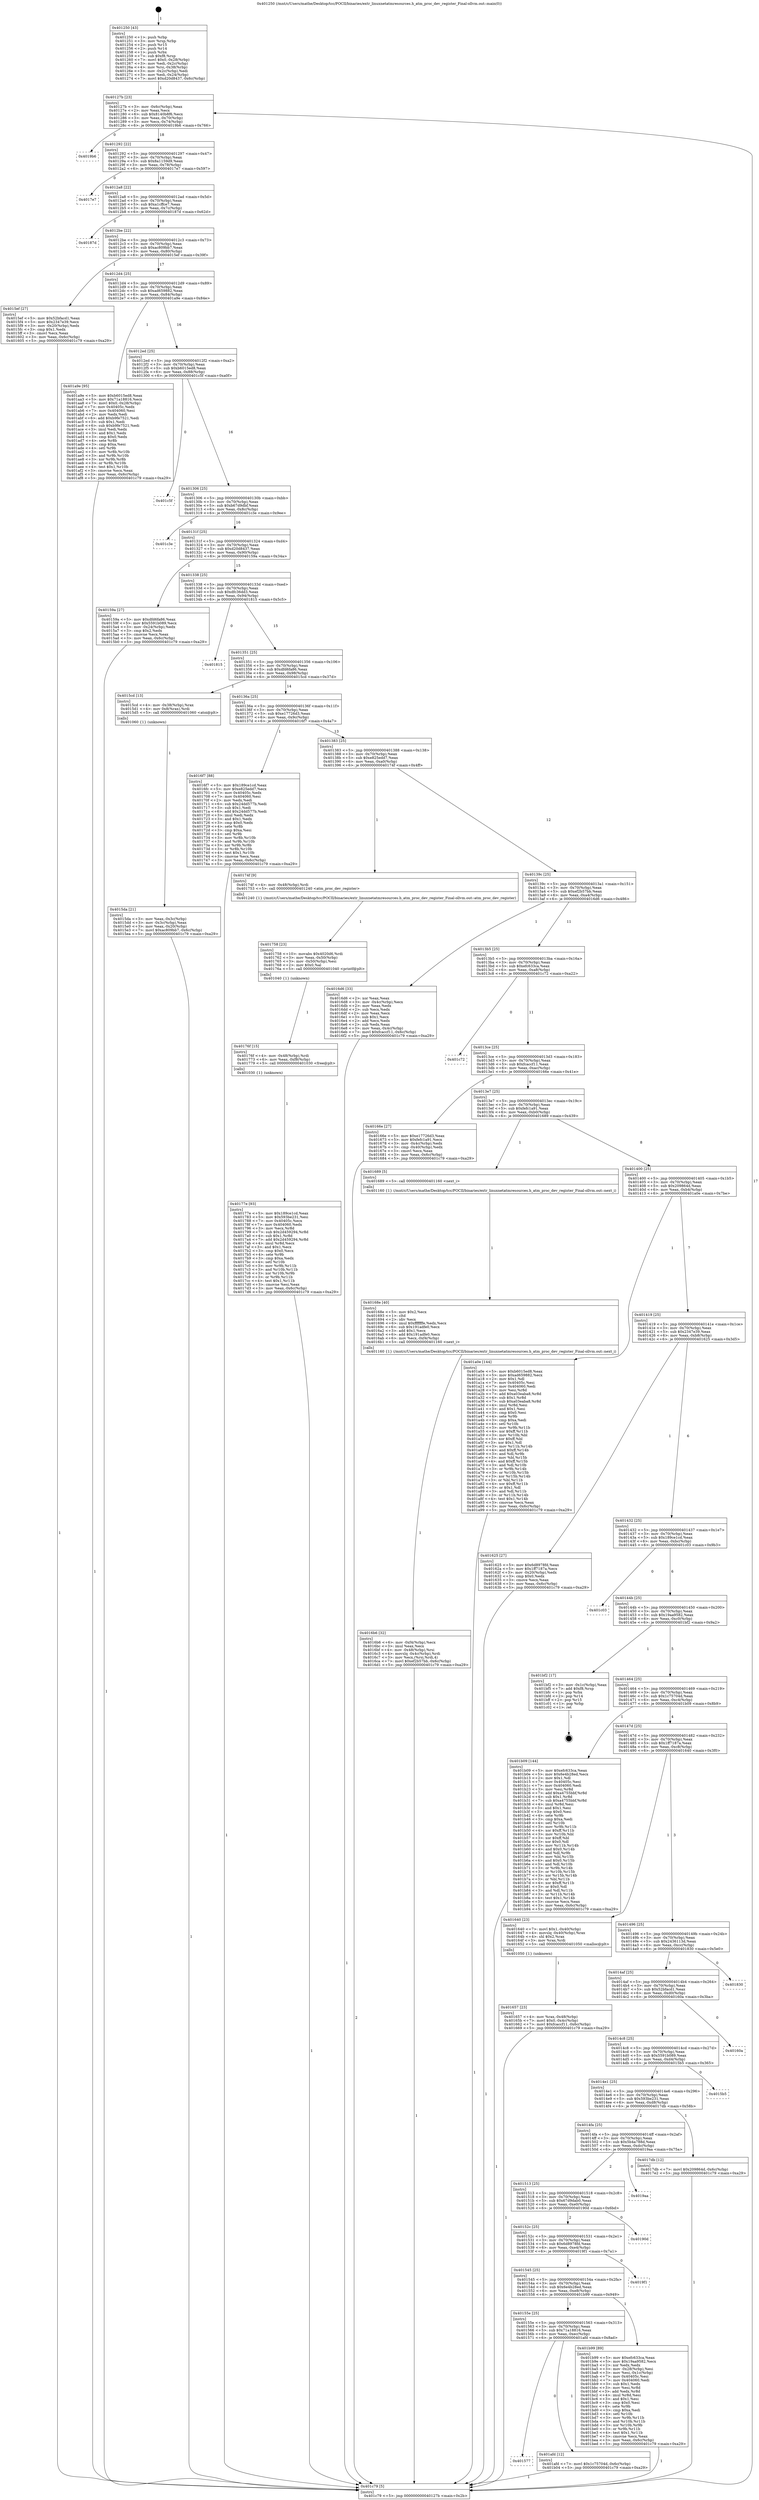 digraph "0x401250" {
  label = "0x401250 (/mnt/c/Users/mathe/Desktop/tcc/POCII/binaries/extr_linuxnetatmresources.h_atm_proc_dev_register_Final-ollvm.out::main(0))"
  labelloc = "t"
  node[shape=record]

  Entry [label="",width=0.3,height=0.3,shape=circle,fillcolor=black,style=filled]
  "0x40127b" [label="{
     0x40127b [23]\l
     | [instrs]\l
     &nbsp;&nbsp;0x40127b \<+3\>: mov -0x6c(%rbp),%eax\l
     &nbsp;&nbsp;0x40127e \<+2\>: mov %eax,%ecx\l
     &nbsp;&nbsp;0x401280 \<+6\>: sub $0x8140b8f6,%ecx\l
     &nbsp;&nbsp;0x401286 \<+3\>: mov %eax,-0x70(%rbp)\l
     &nbsp;&nbsp;0x401289 \<+3\>: mov %ecx,-0x74(%rbp)\l
     &nbsp;&nbsp;0x40128c \<+6\>: je 00000000004019b6 \<main+0x766\>\l
  }"]
  "0x4019b6" [label="{
     0x4019b6\l
  }", style=dashed]
  "0x401292" [label="{
     0x401292 [22]\l
     | [instrs]\l
     &nbsp;&nbsp;0x401292 \<+5\>: jmp 0000000000401297 \<main+0x47\>\l
     &nbsp;&nbsp;0x401297 \<+3\>: mov -0x70(%rbp),%eax\l
     &nbsp;&nbsp;0x40129a \<+5\>: sub $0x8a1159d9,%eax\l
     &nbsp;&nbsp;0x40129f \<+3\>: mov %eax,-0x78(%rbp)\l
     &nbsp;&nbsp;0x4012a2 \<+6\>: je 00000000004017e7 \<main+0x597\>\l
  }"]
  Exit [label="",width=0.3,height=0.3,shape=circle,fillcolor=black,style=filled,peripheries=2]
  "0x4017e7" [label="{
     0x4017e7\l
  }", style=dashed]
  "0x4012a8" [label="{
     0x4012a8 [22]\l
     | [instrs]\l
     &nbsp;&nbsp;0x4012a8 \<+5\>: jmp 00000000004012ad \<main+0x5d\>\l
     &nbsp;&nbsp;0x4012ad \<+3\>: mov -0x70(%rbp),%eax\l
     &nbsp;&nbsp;0x4012b0 \<+5\>: sub $0xa1cffce7,%eax\l
     &nbsp;&nbsp;0x4012b5 \<+3\>: mov %eax,-0x7c(%rbp)\l
     &nbsp;&nbsp;0x4012b8 \<+6\>: je 000000000040187d \<main+0x62d\>\l
  }"]
  "0x401577" [label="{
     0x401577\l
  }", style=dashed]
  "0x40187d" [label="{
     0x40187d\l
  }", style=dashed]
  "0x4012be" [label="{
     0x4012be [22]\l
     | [instrs]\l
     &nbsp;&nbsp;0x4012be \<+5\>: jmp 00000000004012c3 \<main+0x73\>\l
     &nbsp;&nbsp;0x4012c3 \<+3\>: mov -0x70(%rbp),%eax\l
     &nbsp;&nbsp;0x4012c6 \<+5\>: sub $0xac809bb7,%eax\l
     &nbsp;&nbsp;0x4012cb \<+3\>: mov %eax,-0x80(%rbp)\l
     &nbsp;&nbsp;0x4012ce \<+6\>: je 00000000004015ef \<main+0x39f\>\l
  }"]
  "0x401afd" [label="{
     0x401afd [12]\l
     | [instrs]\l
     &nbsp;&nbsp;0x401afd \<+7\>: movl $0x1c75704d,-0x6c(%rbp)\l
     &nbsp;&nbsp;0x401b04 \<+5\>: jmp 0000000000401c79 \<main+0xa29\>\l
  }"]
  "0x4015ef" [label="{
     0x4015ef [27]\l
     | [instrs]\l
     &nbsp;&nbsp;0x4015ef \<+5\>: mov $0x52bfacd1,%eax\l
     &nbsp;&nbsp;0x4015f4 \<+5\>: mov $0x2347e39,%ecx\l
     &nbsp;&nbsp;0x4015f9 \<+3\>: mov -0x20(%rbp),%edx\l
     &nbsp;&nbsp;0x4015fc \<+3\>: cmp $0x1,%edx\l
     &nbsp;&nbsp;0x4015ff \<+3\>: cmovl %ecx,%eax\l
     &nbsp;&nbsp;0x401602 \<+3\>: mov %eax,-0x6c(%rbp)\l
     &nbsp;&nbsp;0x401605 \<+5\>: jmp 0000000000401c79 \<main+0xa29\>\l
  }"]
  "0x4012d4" [label="{
     0x4012d4 [25]\l
     | [instrs]\l
     &nbsp;&nbsp;0x4012d4 \<+5\>: jmp 00000000004012d9 \<main+0x89\>\l
     &nbsp;&nbsp;0x4012d9 \<+3\>: mov -0x70(%rbp),%eax\l
     &nbsp;&nbsp;0x4012dc \<+5\>: sub $0xad659882,%eax\l
     &nbsp;&nbsp;0x4012e1 \<+6\>: mov %eax,-0x84(%rbp)\l
     &nbsp;&nbsp;0x4012e7 \<+6\>: je 0000000000401a9e \<main+0x84e\>\l
  }"]
  "0x40155e" [label="{
     0x40155e [25]\l
     | [instrs]\l
     &nbsp;&nbsp;0x40155e \<+5\>: jmp 0000000000401563 \<main+0x313\>\l
     &nbsp;&nbsp;0x401563 \<+3\>: mov -0x70(%rbp),%eax\l
     &nbsp;&nbsp;0x401566 \<+5\>: sub $0x71a18816,%eax\l
     &nbsp;&nbsp;0x40156b \<+6\>: mov %eax,-0xec(%rbp)\l
     &nbsp;&nbsp;0x401571 \<+6\>: je 0000000000401afd \<main+0x8ad\>\l
  }"]
  "0x401a9e" [label="{
     0x401a9e [95]\l
     | [instrs]\l
     &nbsp;&nbsp;0x401a9e \<+5\>: mov $0xb6015ed8,%eax\l
     &nbsp;&nbsp;0x401aa3 \<+5\>: mov $0x71a18816,%ecx\l
     &nbsp;&nbsp;0x401aa8 \<+7\>: movl $0x0,-0x28(%rbp)\l
     &nbsp;&nbsp;0x401aaf \<+7\>: mov 0x40405c,%edx\l
     &nbsp;&nbsp;0x401ab6 \<+7\>: mov 0x404060,%esi\l
     &nbsp;&nbsp;0x401abd \<+2\>: mov %edx,%edi\l
     &nbsp;&nbsp;0x401abf \<+6\>: add $0xb9fe7521,%edi\l
     &nbsp;&nbsp;0x401ac5 \<+3\>: sub $0x1,%edi\l
     &nbsp;&nbsp;0x401ac8 \<+6\>: sub $0xb9fe7521,%edi\l
     &nbsp;&nbsp;0x401ace \<+3\>: imul %edi,%edx\l
     &nbsp;&nbsp;0x401ad1 \<+3\>: and $0x1,%edx\l
     &nbsp;&nbsp;0x401ad4 \<+3\>: cmp $0x0,%edx\l
     &nbsp;&nbsp;0x401ad7 \<+4\>: sete %r8b\l
     &nbsp;&nbsp;0x401adb \<+3\>: cmp $0xa,%esi\l
     &nbsp;&nbsp;0x401ade \<+4\>: setl %r9b\l
     &nbsp;&nbsp;0x401ae2 \<+3\>: mov %r8b,%r10b\l
     &nbsp;&nbsp;0x401ae5 \<+3\>: and %r9b,%r10b\l
     &nbsp;&nbsp;0x401ae8 \<+3\>: xor %r9b,%r8b\l
     &nbsp;&nbsp;0x401aeb \<+3\>: or %r8b,%r10b\l
     &nbsp;&nbsp;0x401aee \<+4\>: test $0x1,%r10b\l
     &nbsp;&nbsp;0x401af2 \<+3\>: cmovne %ecx,%eax\l
     &nbsp;&nbsp;0x401af5 \<+3\>: mov %eax,-0x6c(%rbp)\l
     &nbsp;&nbsp;0x401af8 \<+5\>: jmp 0000000000401c79 \<main+0xa29\>\l
  }"]
  "0x4012ed" [label="{
     0x4012ed [25]\l
     | [instrs]\l
     &nbsp;&nbsp;0x4012ed \<+5\>: jmp 00000000004012f2 \<main+0xa2\>\l
     &nbsp;&nbsp;0x4012f2 \<+3\>: mov -0x70(%rbp),%eax\l
     &nbsp;&nbsp;0x4012f5 \<+5\>: sub $0xb6015ed8,%eax\l
     &nbsp;&nbsp;0x4012fa \<+6\>: mov %eax,-0x88(%rbp)\l
     &nbsp;&nbsp;0x401300 \<+6\>: je 0000000000401c5f \<main+0xa0f\>\l
  }"]
  "0x401b99" [label="{
     0x401b99 [89]\l
     | [instrs]\l
     &nbsp;&nbsp;0x401b99 \<+5\>: mov $0xefc633ca,%eax\l
     &nbsp;&nbsp;0x401b9e \<+5\>: mov $0x19aa9582,%ecx\l
     &nbsp;&nbsp;0x401ba3 \<+2\>: xor %edx,%edx\l
     &nbsp;&nbsp;0x401ba5 \<+3\>: mov -0x28(%rbp),%esi\l
     &nbsp;&nbsp;0x401ba8 \<+3\>: mov %esi,-0x1c(%rbp)\l
     &nbsp;&nbsp;0x401bab \<+7\>: mov 0x40405c,%esi\l
     &nbsp;&nbsp;0x401bb2 \<+7\>: mov 0x404060,%edi\l
     &nbsp;&nbsp;0x401bb9 \<+3\>: sub $0x1,%edx\l
     &nbsp;&nbsp;0x401bbc \<+3\>: mov %esi,%r8d\l
     &nbsp;&nbsp;0x401bbf \<+3\>: add %edx,%r8d\l
     &nbsp;&nbsp;0x401bc2 \<+4\>: imul %r8d,%esi\l
     &nbsp;&nbsp;0x401bc6 \<+3\>: and $0x1,%esi\l
     &nbsp;&nbsp;0x401bc9 \<+3\>: cmp $0x0,%esi\l
     &nbsp;&nbsp;0x401bcc \<+4\>: sete %r9b\l
     &nbsp;&nbsp;0x401bd0 \<+3\>: cmp $0xa,%edi\l
     &nbsp;&nbsp;0x401bd3 \<+4\>: setl %r10b\l
     &nbsp;&nbsp;0x401bd7 \<+3\>: mov %r9b,%r11b\l
     &nbsp;&nbsp;0x401bda \<+3\>: and %r10b,%r11b\l
     &nbsp;&nbsp;0x401bdd \<+3\>: xor %r10b,%r9b\l
     &nbsp;&nbsp;0x401be0 \<+3\>: or %r9b,%r11b\l
     &nbsp;&nbsp;0x401be3 \<+4\>: test $0x1,%r11b\l
     &nbsp;&nbsp;0x401be7 \<+3\>: cmovne %ecx,%eax\l
     &nbsp;&nbsp;0x401bea \<+3\>: mov %eax,-0x6c(%rbp)\l
     &nbsp;&nbsp;0x401bed \<+5\>: jmp 0000000000401c79 \<main+0xa29\>\l
  }"]
  "0x401c5f" [label="{
     0x401c5f\l
  }", style=dashed]
  "0x401306" [label="{
     0x401306 [25]\l
     | [instrs]\l
     &nbsp;&nbsp;0x401306 \<+5\>: jmp 000000000040130b \<main+0xbb\>\l
     &nbsp;&nbsp;0x40130b \<+3\>: mov -0x70(%rbp),%eax\l
     &nbsp;&nbsp;0x40130e \<+5\>: sub $0xb67d9dbf,%eax\l
     &nbsp;&nbsp;0x401313 \<+6\>: mov %eax,-0x8c(%rbp)\l
     &nbsp;&nbsp;0x401319 \<+6\>: je 0000000000401c3e \<main+0x9ee\>\l
  }"]
  "0x401545" [label="{
     0x401545 [25]\l
     | [instrs]\l
     &nbsp;&nbsp;0x401545 \<+5\>: jmp 000000000040154a \<main+0x2fa\>\l
     &nbsp;&nbsp;0x40154a \<+3\>: mov -0x70(%rbp),%eax\l
     &nbsp;&nbsp;0x40154d \<+5\>: sub $0x6e4b28ed,%eax\l
     &nbsp;&nbsp;0x401552 \<+6\>: mov %eax,-0xe8(%rbp)\l
     &nbsp;&nbsp;0x401558 \<+6\>: je 0000000000401b99 \<main+0x949\>\l
  }"]
  "0x401c3e" [label="{
     0x401c3e\l
  }", style=dashed]
  "0x40131f" [label="{
     0x40131f [25]\l
     | [instrs]\l
     &nbsp;&nbsp;0x40131f \<+5\>: jmp 0000000000401324 \<main+0xd4\>\l
     &nbsp;&nbsp;0x401324 \<+3\>: mov -0x70(%rbp),%eax\l
     &nbsp;&nbsp;0x401327 \<+5\>: sub $0xd20d8437,%eax\l
     &nbsp;&nbsp;0x40132c \<+6\>: mov %eax,-0x90(%rbp)\l
     &nbsp;&nbsp;0x401332 \<+6\>: je 000000000040159a \<main+0x34a\>\l
  }"]
  "0x4019f1" [label="{
     0x4019f1\l
  }", style=dashed]
  "0x40159a" [label="{
     0x40159a [27]\l
     | [instrs]\l
     &nbsp;&nbsp;0x40159a \<+5\>: mov $0xdfd6fa86,%eax\l
     &nbsp;&nbsp;0x40159f \<+5\>: mov $0x5591b089,%ecx\l
     &nbsp;&nbsp;0x4015a4 \<+3\>: mov -0x24(%rbp),%edx\l
     &nbsp;&nbsp;0x4015a7 \<+3\>: cmp $0x2,%edx\l
     &nbsp;&nbsp;0x4015aa \<+3\>: cmovne %ecx,%eax\l
     &nbsp;&nbsp;0x4015ad \<+3\>: mov %eax,-0x6c(%rbp)\l
     &nbsp;&nbsp;0x4015b0 \<+5\>: jmp 0000000000401c79 \<main+0xa29\>\l
  }"]
  "0x401338" [label="{
     0x401338 [25]\l
     | [instrs]\l
     &nbsp;&nbsp;0x401338 \<+5\>: jmp 000000000040133d \<main+0xed\>\l
     &nbsp;&nbsp;0x40133d \<+3\>: mov -0x70(%rbp),%eax\l
     &nbsp;&nbsp;0x401340 \<+5\>: sub $0xdfc36dd3,%eax\l
     &nbsp;&nbsp;0x401345 \<+6\>: mov %eax,-0x94(%rbp)\l
     &nbsp;&nbsp;0x40134b \<+6\>: je 0000000000401815 \<main+0x5c5\>\l
  }"]
  "0x401c79" [label="{
     0x401c79 [5]\l
     | [instrs]\l
     &nbsp;&nbsp;0x401c79 \<+5\>: jmp 000000000040127b \<main+0x2b\>\l
  }"]
  "0x401250" [label="{
     0x401250 [43]\l
     | [instrs]\l
     &nbsp;&nbsp;0x401250 \<+1\>: push %rbp\l
     &nbsp;&nbsp;0x401251 \<+3\>: mov %rsp,%rbp\l
     &nbsp;&nbsp;0x401254 \<+2\>: push %r15\l
     &nbsp;&nbsp;0x401256 \<+2\>: push %r14\l
     &nbsp;&nbsp;0x401258 \<+1\>: push %rbx\l
     &nbsp;&nbsp;0x401259 \<+7\>: sub $0xf8,%rsp\l
     &nbsp;&nbsp;0x401260 \<+7\>: movl $0x0,-0x28(%rbp)\l
     &nbsp;&nbsp;0x401267 \<+3\>: mov %edi,-0x2c(%rbp)\l
     &nbsp;&nbsp;0x40126a \<+4\>: mov %rsi,-0x38(%rbp)\l
     &nbsp;&nbsp;0x40126e \<+3\>: mov -0x2c(%rbp),%edi\l
     &nbsp;&nbsp;0x401271 \<+3\>: mov %edi,-0x24(%rbp)\l
     &nbsp;&nbsp;0x401274 \<+7\>: movl $0xd20d8437,-0x6c(%rbp)\l
  }"]
  "0x40152c" [label="{
     0x40152c [25]\l
     | [instrs]\l
     &nbsp;&nbsp;0x40152c \<+5\>: jmp 0000000000401531 \<main+0x2e1\>\l
     &nbsp;&nbsp;0x401531 \<+3\>: mov -0x70(%rbp),%eax\l
     &nbsp;&nbsp;0x401534 \<+5\>: sub $0x6d8978fd,%eax\l
     &nbsp;&nbsp;0x401539 \<+6\>: mov %eax,-0xe4(%rbp)\l
     &nbsp;&nbsp;0x40153f \<+6\>: je 00000000004019f1 \<main+0x7a1\>\l
  }"]
  "0x401815" [label="{
     0x401815\l
  }", style=dashed]
  "0x401351" [label="{
     0x401351 [25]\l
     | [instrs]\l
     &nbsp;&nbsp;0x401351 \<+5\>: jmp 0000000000401356 \<main+0x106\>\l
     &nbsp;&nbsp;0x401356 \<+3\>: mov -0x70(%rbp),%eax\l
     &nbsp;&nbsp;0x401359 \<+5\>: sub $0xdfd6fa86,%eax\l
     &nbsp;&nbsp;0x40135e \<+6\>: mov %eax,-0x98(%rbp)\l
     &nbsp;&nbsp;0x401364 \<+6\>: je 00000000004015cd \<main+0x37d\>\l
  }"]
  "0x40190d" [label="{
     0x40190d\l
  }", style=dashed]
  "0x4015cd" [label="{
     0x4015cd [13]\l
     | [instrs]\l
     &nbsp;&nbsp;0x4015cd \<+4\>: mov -0x38(%rbp),%rax\l
     &nbsp;&nbsp;0x4015d1 \<+4\>: mov 0x8(%rax),%rdi\l
     &nbsp;&nbsp;0x4015d5 \<+5\>: call 0000000000401060 \<atoi@plt\>\l
     | [calls]\l
     &nbsp;&nbsp;0x401060 \{1\} (unknown)\l
  }"]
  "0x40136a" [label="{
     0x40136a [25]\l
     | [instrs]\l
     &nbsp;&nbsp;0x40136a \<+5\>: jmp 000000000040136f \<main+0x11f\>\l
     &nbsp;&nbsp;0x40136f \<+3\>: mov -0x70(%rbp),%eax\l
     &nbsp;&nbsp;0x401372 \<+5\>: sub $0xe17726d3,%eax\l
     &nbsp;&nbsp;0x401377 \<+6\>: mov %eax,-0x9c(%rbp)\l
     &nbsp;&nbsp;0x40137d \<+6\>: je 00000000004016f7 \<main+0x4a7\>\l
  }"]
  "0x4015da" [label="{
     0x4015da [21]\l
     | [instrs]\l
     &nbsp;&nbsp;0x4015da \<+3\>: mov %eax,-0x3c(%rbp)\l
     &nbsp;&nbsp;0x4015dd \<+3\>: mov -0x3c(%rbp),%eax\l
     &nbsp;&nbsp;0x4015e0 \<+3\>: mov %eax,-0x20(%rbp)\l
     &nbsp;&nbsp;0x4015e3 \<+7\>: movl $0xac809bb7,-0x6c(%rbp)\l
     &nbsp;&nbsp;0x4015ea \<+5\>: jmp 0000000000401c79 \<main+0xa29\>\l
  }"]
  "0x401513" [label="{
     0x401513 [25]\l
     | [instrs]\l
     &nbsp;&nbsp;0x401513 \<+5\>: jmp 0000000000401518 \<main+0x2c8\>\l
     &nbsp;&nbsp;0x401518 \<+3\>: mov -0x70(%rbp),%eax\l
     &nbsp;&nbsp;0x40151b \<+5\>: sub $0x67d9dab0,%eax\l
     &nbsp;&nbsp;0x401520 \<+6\>: mov %eax,-0xe0(%rbp)\l
     &nbsp;&nbsp;0x401526 \<+6\>: je 000000000040190d \<main+0x6bd\>\l
  }"]
  "0x4016f7" [label="{
     0x4016f7 [88]\l
     | [instrs]\l
     &nbsp;&nbsp;0x4016f7 \<+5\>: mov $0x189ce1cd,%eax\l
     &nbsp;&nbsp;0x4016fc \<+5\>: mov $0xe825edd7,%ecx\l
     &nbsp;&nbsp;0x401701 \<+7\>: mov 0x40405c,%edx\l
     &nbsp;&nbsp;0x401708 \<+7\>: mov 0x404060,%esi\l
     &nbsp;&nbsp;0x40170f \<+2\>: mov %edx,%edi\l
     &nbsp;&nbsp;0x401711 \<+6\>: sub $0x24dd577b,%edi\l
     &nbsp;&nbsp;0x401717 \<+3\>: sub $0x1,%edi\l
     &nbsp;&nbsp;0x40171a \<+6\>: add $0x24dd577b,%edi\l
     &nbsp;&nbsp;0x401720 \<+3\>: imul %edi,%edx\l
     &nbsp;&nbsp;0x401723 \<+3\>: and $0x1,%edx\l
     &nbsp;&nbsp;0x401726 \<+3\>: cmp $0x0,%edx\l
     &nbsp;&nbsp;0x401729 \<+4\>: sete %r8b\l
     &nbsp;&nbsp;0x40172d \<+3\>: cmp $0xa,%esi\l
     &nbsp;&nbsp;0x401730 \<+4\>: setl %r9b\l
     &nbsp;&nbsp;0x401734 \<+3\>: mov %r8b,%r10b\l
     &nbsp;&nbsp;0x401737 \<+3\>: and %r9b,%r10b\l
     &nbsp;&nbsp;0x40173a \<+3\>: xor %r9b,%r8b\l
     &nbsp;&nbsp;0x40173d \<+3\>: or %r8b,%r10b\l
     &nbsp;&nbsp;0x401740 \<+4\>: test $0x1,%r10b\l
     &nbsp;&nbsp;0x401744 \<+3\>: cmovne %ecx,%eax\l
     &nbsp;&nbsp;0x401747 \<+3\>: mov %eax,-0x6c(%rbp)\l
     &nbsp;&nbsp;0x40174a \<+5\>: jmp 0000000000401c79 \<main+0xa29\>\l
  }"]
  "0x401383" [label="{
     0x401383 [25]\l
     | [instrs]\l
     &nbsp;&nbsp;0x401383 \<+5\>: jmp 0000000000401388 \<main+0x138\>\l
     &nbsp;&nbsp;0x401388 \<+3\>: mov -0x70(%rbp),%eax\l
     &nbsp;&nbsp;0x40138b \<+5\>: sub $0xe825edd7,%eax\l
     &nbsp;&nbsp;0x401390 \<+6\>: mov %eax,-0xa0(%rbp)\l
     &nbsp;&nbsp;0x401396 \<+6\>: je 000000000040174f \<main+0x4ff\>\l
  }"]
  "0x4019aa" [label="{
     0x4019aa\l
  }", style=dashed]
  "0x40174f" [label="{
     0x40174f [9]\l
     | [instrs]\l
     &nbsp;&nbsp;0x40174f \<+4\>: mov -0x48(%rbp),%rdi\l
     &nbsp;&nbsp;0x401753 \<+5\>: call 0000000000401240 \<atm_proc_dev_register\>\l
     | [calls]\l
     &nbsp;&nbsp;0x401240 \{1\} (/mnt/c/Users/mathe/Desktop/tcc/POCII/binaries/extr_linuxnetatmresources.h_atm_proc_dev_register_Final-ollvm.out::atm_proc_dev_register)\l
  }"]
  "0x40139c" [label="{
     0x40139c [25]\l
     | [instrs]\l
     &nbsp;&nbsp;0x40139c \<+5\>: jmp 00000000004013a1 \<main+0x151\>\l
     &nbsp;&nbsp;0x4013a1 \<+3\>: mov -0x70(%rbp),%eax\l
     &nbsp;&nbsp;0x4013a4 \<+5\>: sub $0xef2b57bb,%eax\l
     &nbsp;&nbsp;0x4013a9 \<+6\>: mov %eax,-0xa4(%rbp)\l
     &nbsp;&nbsp;0x4013af \<+6\>: je 00000000004016d6 \<main+0x486\>\l
  }"]
  "0x4014fa" [label="{
     0x4014fa [25]\l
     | [instrs]\l
     &nbsp;&nbsp;0x4014fa \<+5\>: jmp 00000000004014ff \<main+0x2af\>\l
     &nbsp;&nbsp;0x4014ff \<+3\>: mov -0x70(%rbp),%eax\l
     &nbsp;&nbsp;0x401502 \<+5\>: sub $0x5b4a788d,%eax\l
     &nbsp;&nbsp;0x401507 \<+6\>: mov %eax,-0xdc(%rbp)\l
     &nbsp;&nbsp;0x40150d \<+6\>: je 00000000004019aa \<main+0x75a\>\l
  }"]
  "0x4016d6" [label="{
     0x4016d6 [33]\l
     | [instrs]\l
     &nbsp;&nbsp;0x4016d6 \<+2\>: xor %eax,%eax\l
     &nbsp;&nbsp;0x4016d8 \<+3\>: mov -0x4c(%rbp),%ecx\l
     &nbsp;&nbsp;0x4016db \<+2\>: mov %eax,%edx\l
     &nbsp;&nbsp;0x4016dd \<+2\>: sub %ecx,%edx\l
     &nbsp;&nbsp;0x4016df \<+2\>: mov %eax,%ecx\l
     &nbsp;&nbsp;0x4016e1 \<+3\>: sub $0x1,%ecx\l
     &nbsp;&nbsp;0x4016e4 \<+2\>: add %ecx,%edx\l
     &nbsp;&nbsp;0x4016e6 \<+2\>: sub %edx,%eax\l
     &nbsp;&nbsp;0x4016e8 \<+3\>: mov %eax,-0x4c(%rbp)\l
     &nbsp;&nbsp;0x4016eb \<+7\>: movl $0xfcaccf11,-0x6c(%rbp)\l
     &nbsp;&nbsp;0x4016f2 \<+5\>: jmp 0000000000401c79 \<main+0xa29\>\l
  }"]
  "0x4013b5" [label="{
     0x4013b5 [25]\l
     | [instrs]\l
     &nbsp;&nbsp;0x4013b5 \<+5\>: jmp 00000000004013ba \<main+0x16a\>\l
     &nbsp;&nbsp;0x4013ba \<+3\>: mov -0x70(%rbp),%eax\l
     &nbsp;&nbsp;0x4013bd \<+5\>: sub $0xefc633ca,%eax\l
     &nbsp;&nbsp;0x4013c2 \<+6\>: mov %eax,-0xa8(%rbp)\l
     &nbsp;&nbsp;0x4013c8 \<+6\>: je 0000000000401c72 \<main+0xa22\>\l
  }"]
  "0x4017db" [label="{
     0x4017db [12]\l
     | [instrs]\l
     &nbsp;&nbsp;0x4017db \<+7\>: movl $0x209864d,-0x6c(%rbp)\l
     &nbsp;&nbsp;0x4017e2 \<+5\>: jmp 0000000000401c79 \<main+0xa29\>\l
  }"]
  "0x401c72" [label="{
     0x401c72\l
  }", style=dashed]
  "0x4013ce" [label="{
     0x4013ce [25]\l
     | [instrs]\l
     &nbsp;&nbsp;0x4013ce \<+5\>: jmp 00000000004013d3 \<main+0x183\>\l
     &nbsp;&nbsp;0x4013d3 \<+3\>: mov -0x70(%rbp),%eax\l
     &nbsp;&nbsp;0x4013d6 \<+5\>: sub $0xfcaccf11,%eax\l
     &nbsp;&nbsp;0x4013db \<+6\>: mov %eax,-0xac(%rbp)\l
     &nbsp;&nbsp;0x4013e1 \<+6\>: je 000000000040166e \<main+0x41e\>\l
  }"]
  "0x4014e1" [label="{
     0x4014e1 [25]\l
     | [instrs]\l
     &nbsp;&nbsp;0x4014e1 \<+5\>: jmp 00000000004014e6 \<main+0x296\>\l
     &nbsp;&nbsp;0x4014e6 \<+3\>: mov -0x70(%rbp),%eax\l
     &nbsp;&nbsp;0x4014e9 \<+5\>: sub $0x593be231,%eax\l
     &nbsp;&nbsp;0x4014ee \<+6\>: mov %eax,-0xd8(%rbp)\l
     &nbsp;&nbsp;0x4014f4 \<+6\>: je 00000000004017db \<main+0x58b\>\l
  }"]
  "0x40166e" [label="{
     0x40166e [27]\l
     | [instrs]\l
     &nbsp;&nbsp;0x40166e \<+5\>: mov $0xe17726d3,%eax\l
     &nbsp;&nbsp;0x401673 \<+5\>: mov $0xfefc1a91,%ecx\l
     &nbsp;&nbsp;0x401678 \<+3\>: mov -0x4c(%rbp),%edx\l
     &nbsp;&nbsp;0x40167b \<+3\>: cmp -0x40(%rbp),%edx\l
     &nbsp;&nbsp;0x40167e \<+3\>: cmovl %ecx,%eax\l
     &nbsp;&nbsp;0x401681 \<+3\>: mov %eax,-0x6c(%rbp)\l
     &nbsp;&nbsp;0x401684 \<+5\>: jmp 0000000000401c79 \<main+0xa29\>\l
  }"]
  "0x4013e7" [label="{
     0x4013e7 [25]\l
     | [instrs]\l
     &nbsp;&nbsp;0x4013e7 \<+5\>: jmp 00000000004013ec \<main+0x19c\>\l
     &nbsp;&nbsp;0x4013ec \<+3\>: mov -0x70(%rbp),%eax\l
     &nbsp;&nbsp;0x4013ef \<+5\>: sub $0xfefc1a91,%eax\l
     &nbsp;&nbsp;0x4013f4 \<+6\>: mov %eax,-0xb0(%rbp)\l
     &nbsp;&nbsp;0x4013fa \<+6\>: je 0000000000401689 \<main+0x439\>\l
  }"]
  "0x4015b5" [label="{
     0x4015b5\l
  }", style=dashed]
  "0x401689" [label="{
     0x401689 [5]\l
     | [instrs]\l
     &nbsp;&nbsp;0x401689 \<+5\>: call 0000000000401160 \<next_i\>\l
     | [calls]\l
     &nbsp;&nbsp;0x401160 \{1\} (/mnt/c/Users/mathe/Desktop/tcc/POCII/binaries/extr_linuxnetatmresources.h_atm_proc_dev_register_Final-ollvm.out::next_i)\l
  }"]
  "0x401400" [label="{
     0x401400 [25]\l
     | [instrs]\l
     &nbsp;&nbsp;0x401400 \<+5\>: jmp 0000000000401405 \<main+0x1b5\>\l
     &nbsp;&nbsp;0x401405 \<+3\>: mov -0x70(%rbp),%eax\l
     &nbsp;&nbsp;0x401408 \<+5\>: sub $0x209864d,%eax\l
     &nbsp;&nbsp;0x40140d \<+6\>: mov %eax,-0xb4(%rbp)\l
     &nbsp;&nbsp;0x401413 \<+6\>: je 0000000000401a0e \<main+0x7be\>\l
  }"]
  "0x4014c8" [label="{
     0x4014c8 [25]\l
     | [instrs]\l
     &nbsp;&nbsp;0x4014c8 \<+5\>: jmp 00000000004014cd \<main+0x27d\>\l
     &nbsp;&nbsp;0x4014cd \<+3\>: mov -0x70(%rbp),%eax\l
     &nbsp;&nbsp;0x4014d0 \<+5\>: sub $0x5591b089,%eax\l
     &nbsp;&nbsp;0x4014d5 \<+6\>: mov %eax,-0xd4(%rbp)\l
     &nbsp;&nbsp;0x4014db \<+6\>: je 00000000004015b5 \<main+0x365\>\l
  }"]
  "0x401a0e" [label="{
     0x401a0e [144]\l
     | [instrs]\l
     &nbsp;&nbsp;0x401a0e \<+5\>: mov $0xb6015ed8,%eax\l
     &nbsp;&nbsp;0x401a13 \<+5\>: mov $0xad659882,%ecx\l
     &nbsp;&nbsp;0x401a18 \<+2\>: mov $0x1,%dl\l
     &nbsp;&nbsp;0x401a1a \<+7\>: mov 0x40405c,%esi\l
     &nbsp;&nbsp;0x401a21 \<+7\>: mov 0x404060,%edi\l
     &nbsp;&nbsp;0x401a28 \<+3\>: mov %esi,%r8d\l
     &nbsp;&nbsp;0x401a2b \<+7\>: add $0xa03eaba8,%r8d\l
     &nbsp;&nbsp;0x401a32 \<+4\>: sub $0x1,%r8d\l
     &nbsp;&nbsp;0x401a36 \<+7\>: sub $0xa03eaba8,%r8d\l
     &nbsp;&nbsp;0x401a3d \<+4\>: imul %r8d,%esi\l
     &nbsp;&nbsp;0x401a41 \<+3\>: and $0x1,%esi\l
     &nbsp;&nbsp;0x401a44 \<+3\>: cmp $0x0,%esi\l
     &nbsp;&nbsp;0x401a47 \<+4\>: sete %r9b\l
     &nbsp;&nbsp;0x401a4b \<+3\>: cmp $0xa,%edi\l
     &nbsp;&nbsp;0x401a4e \<+4\>: setl %r10b\l
     &nbsp;&nbsp;0x401a52 \<+3\>: mov %r9b,%r11b\l
     &nbsp;&nbsp;0x401a55 \<+4\>: xor $0xff,%r11b\l
     &nbsp;&nbsp;0x401a59 \<+3\>: mov %r10b,%bl\l
     &nbsp;&nbsp;0x401a5c \<+3\>: xor $0xff,%bl\l
     &nbsp;&nbsp;0x401a5f \<+3\>: xor $0x1,%dl\l
     &nbsp;&nbsp;0x401a62 \<+3\>: mov %r11b,%r14b\l
     &nbsp;&nbsp;0x401a65 \<+4\>: and $0xff,%r14b\l
     &nbsp;&nbsp;0x401a69 \<+3\>: and %dl,%r9b\l
     &nbsp;&nbsp;0x401a6c \<+3\>: mov %bl,%r15b\l
     &nbsp;&nbsp;0x401a6f \<+4\>: and $0xff,%r15b\l
     &nbsp;&nbsp;0x401a73 \<+3\>: and %dl,%r10b\l
     &nbsp;&nbsp;0x401a76 \<+3\>: or %r9b,%r14b\l
     &nbsp;&nbsp;0x401a79 \<+3\>: or %r10b,%r15b\l
     &nbsp;&nbsp;0x401a7c \<+3\>: xor %r15b,%r14b\l
     &nbsp;&nbsp;0x401a7f \<+3\>: or %bl,%r11b\l
     &nbsp;&nbsp;0x401a82 \<+4\>: xor $0xff,%r11b\l
     &nbsp;&nbsp;0x401a86 \<+3\>: or $0x1,%dl\l
     &nbsp;&nbsp;0x401a89 \<+3\>: and %dl,%r11b\l
     &nbsp;&nbsp;0x401a8c \<+3\>: or %r11b,%r14b\l
     &nbsp;&nbsp;0x401a8f \<+4\>: test $0x1,%r14b\l
     &nbsp;&nbsp;0x401a93 \<+3\>: cmovne %ecx,%eax\l
     &nbsp;&nbsp;0x401a96 \<+3\>: mov %eax,-0x6c(%rbp)\l
     &nbsp;&nbsp;0x401a99 \<+5\>: jmp 0000000000401c79 \<main+0xa29\>\l
  }"]
  "0x401419" [label="{
     0x401419 [25]\l
     | [instrs]\l
     &nbsp;&nbsp;0x401419 \<+5\>: jmp 000000000040141e \<main+0x1ce\>\l
     &nbsp;&nbsp;0x40141e \<+3\>: mov -0x70(%rbp),%eax\l
     &nbsp;&nbsp;0x401421 \<+5\>: sub $0x2347e39,%eax\l
     &nbsp;&nbsp;0x401426 \<+6\>: mov %eax,-0xb8(%rbp)\l
     &nbsp;&nbsp;0x40142c \<+6\>: je 0000000000401625 \<main+0x3d5\>\l
  }"]
  "0x40160a" [label="{
     0x40160a\l
  }", style=dashed]
  "0x401625" [label="{
     0x401625 [27]\l
     | [instrs]\l
     &nbsp;&nbsp;0x401625 \<+5\>: mov $0x6d8978fd,%eax\l
     &nbsp;&nbsp;0x40162a \<+5\>: mov $0x1ff7187a,%ecx\l
     &nbsp;&nbsp;0x40162f \<+3\>: mov -0x20(%rbp),%edx\l
     &nbsp;&nbsp;0x401632 \<+3\>: cmp $0x0,%edx\l
     &nbsp;&nbsp;0x401635 \<+3\>: cmove %ecx,%eax\l
     &nbsp;&nbsp;0x401638 \<+3\>: mov %eax,-0x6c(%rbp)\l
     &nbsp;&nbsp;0x40163b \<+5\>: jmp 0000000000401c79 \<main+0xa29\>\l
  }"]
  "0x401432" [label="{
     0x401432 [25]\l
     | [instrs]\l
     &nbsp;&nbsp;0x401432 \<+5\>: jmp 0000000000401437 \<main+0x1e7\>\l
     &nbsp;&nbsp;0x401437 \<+3\>: mov -0x70(%rbp),%eax\l
     &nbsp;&nbsp;0x40143a \<+5\>: sub $0x189ce1cd,%eax\l
     &nbsp;&nbsp;0x40143f \<+6\>: mov %eax,-0xbc(%rbp)\l
     &nbsp;&nbsp;0x401445 \<+6\>: je 0000000000401c03 \<main+0x9b3\>\l
  }"]
  "0x4014af" [label="{
     0x4014af [25]\l
     | [instrs]\l
     &nbsp;&nbsp;0x4014af \<+5\>: jmp 00000000004014b4 \<main+0x264\>\l
     &nbsp;&nbsp;0x4014b4 \<+3\>: mov -0x70(%rbp),%eax\l
     &nbsp;&nbsp;0x4014b7 \<+5\>: sub $0x52bfacd1,%eax\l
     &nbsp;&nbsp;0x4014bc \<+6\>: mov %eax,-0xd0(%rbp)\l
     &nbsp;&nbsp;0x4014c2 \<+6\>: je 000000000040160a \<main+0x3ba\>\l
  }"]
  "0x401c03" [label="{
     0x401c03\l
  }", style=dashed]
  "0x40144b" [label="{
     0x40144b [25]\l
     | [instrs]\l
     &nbsp;&nbsp;0x40144b \<+5\>: jmp 0000000000401450 \<main+0x200\>\l
     &nbsp;&nbsp;0x401450 \<+3\>: mov -0x70(%rbp),%eax\l
     &nbsp;&nbsp;0x401453 \<+5\>: sub $0x19aa9582,%eax\l
     &nbsp;&nbsp;0x401458 \<+6\>: mov %eax,-0xc0(%rbp)\l
     &nbsp;&nbsp;0x40145e \<+6\>: je 0000000000401bf2 \<main+0x9a2\>\l
  }"]
  "0x401830" [label="{
     0x401830\l
  }", style=dashed]
  "0x401bf2" [label="{
     0x401bf2 [17]\l
     | [instrs]\l
     &nbsp;&nbsp;0x401bf2 \<+3\>: mov -0x1c(%rbp),%eax\l
     &nbsp;&nbsp;0x401bf5 \<+7\>: add $0xf8,%rsp\l
     &nbsp;&nbsp;0x401bfc \<+1\>: pop %rbx\l
     &nbsp;&nbsp;0x401bfd \<+2\>: pop %r14\l
     &nbsp;&nbsp;0x401bff \<+2\>: pop %r15\l
     &nbsp;&nbsp;0x401c01 \<+1\>: pop %rbp\l
     &nbsp;&nbsp;0x401c02 \<+1\>: ret\l
  }"]
  "0x401464" [label="{
     0x401464 [25]\l
     | [instrs]\l
     &nbsp;&nbsp;0x401464 \<+5\>: jmp 0000000000401469 \<main+0x219\>\l
     &nbsp;&nbsp;0x401469 \<+3\>: mov -0x70(%rbp),%eax\l
     &nbsp;&nbsp;0x40146c \<+5\>: sub $0x1c75704d,%eax\l
     &nbsp;&nbsp;0x401471 \<+6\>: mov %eax,-0xc4(%rbp)\l
     &nbsp;&nbsp;0x401477 \<+6\>: je 0000000000401b09 \<main+0x8b9\>\l
  }"]
  "0x40177e" [label="{
     0x40177e [93]\l
     | [instrs]\l
     &nbsp;&nbsp;0x40177e \<+5\>: mov $0x189ce1cd,%eax\l
     &nbsp;&nbsp;0x401783 \<+5\>: mov $0x593be231,%esi\l
     &nbsp;&nbsp;0x401788 \<+7\>: mov 0x40405c,%ecx\l
     &nbsp;&nbsp;0x40178f \<+7\>: mov 0x404060,%edx\l
     &nbsp;&nbsp;0x401796 \<+3\>: mov %ecx,%r8d\l
     &nbsp;&nbsp;0x401799 \<+7\>: sub $0x2d459294,%r8d\l
     &nbsp;&nbsp;0x4017a0 \<+4\>: sub $0x1,%r8d\l
     &nbsp;&nbsp;0x4017a4 \<+7\>: add $0x2d459294,%r8d\l
     &nbsp;&nbsp;0x4017ab \<+4\>: imul %r8d,%ecx\l
     &nbsp;&nbsp;0x4017af \<+3\>: and $0x1,%ecx\l
     &nbsp;&nbsp;0x4017b2 \<+3\>: cmp $0x0,%ecx\l
     &nbsp;&nbsp;0x4017b5 \<+4\>: sete %r9b\l
     &nbsp;&nbsp;0x4017b9 \<+3\>: cmp $0xa,%edx\l
     &nbsp;&nbsp;0x4017bc \<+4\>: setl %r10b\l
     &nbsp;&nbsp;0x4017c0 \<+3\>: mov %r9b,%r11b\l
     &nbsp;&nbsp;0x4017c3 \<+3\>: and %r10b,%r11b\l
     &nbsp;&nbsp;0x4017c6 \<+3\>: xor %r10b,%r9b\l
     &nbsp;&nbsp;0x4017c9 \<+3\>: or %r9b,%r11b\l
     &nbsp;&nbsp;0x4017cc \<+4\>: test $0x1,%r11b\l
     &nbsp;&nbsp;0x4017d0 \<+3\>: cmovne %esi,%eax\l
     &nbsp;&nbsp;0x4017d3 \<+3\>: mov %eax,-0x6c(%rbp)\l
     &nbsp;&nbsp;0x4017d6 \<+5\>: jmp 0000000000401c79 \<main+0xa29\>\l
  }"]
  "0x401b09" [label="{
     0x401b09 [144]\l
     | [instrs]\l
     &nbsp;&nbsp;0x401b09 \<+5\>: mov $0xefc633ca,%eax\l
     &nbsp;&nbsp;0x401b0e \<+5\>: mov $0x6e4b28ed,%ecx\l
     &nbsp;&nbsp;0x401b13 \<+2\>: mov $0x1,%dl\l
     &nbsp;&nbsp;0x401b15 \<+7\>: mov 0x40405c,%esi\l
     &nbsp;&nbsp;0x401b1c \<+7\>: mov 0x404060,%edi\l
     &nbsp;&nbsp;0x401b23 \<+3\>: mov %esi,%r8d\l
     &nbsp;&nbsp;0x401b26 \<+7\>: add $0xa4755bbf,%r8d\l
     &nbsp;&nbsp;0x401b2d \<+4\>: sub $0x1,%r8d\l
     &nbsp;&nbsp;0x401b31 \<+7\>: sub $0xa4755bbf,%r8d\l
     &nbsp;&nbsp;0x401b38 \<+4\>: imul %r8d,%esi\l
     &nbsp;&nbsp;0x401b3c \<+3\>: and $0x1,%esi\l
     &nbsp;&nbsp;0x401b3f \<+3\>: cmp $0x0,%esi\l
     &nbsp;&nbsp;0x401b42 \<+4\>: sete %r9b\l
     &nbsp;&nbsp;0x401b46 \<+3\>: cmp $0xa,%edi\l
     &nbsp;&nbsp;0x401b49 \<+4\>: setl %r10b\l
     &nbsp;&nbsp;0x401b4d \<+3\>: mov %r9b,%r11b\l
     &nbsp;&nbsp;0x401b50 \<+4\>: xor $0xff,%r11b\l
     &nbsp;&nbsp;0x401b54 \<+3\>: mov %r10b,%bl\l
     &nbsp;&nbsp;0x401b57 \<+3\>: xor $0xff,%bl\l
     &nbsp;&nbsp;0x401b5a \<+3\>: xor $0x0,%dl\l
     &nbsp;&nbsp;0x401b5d \<+3\>: mov %r11b,%r14b\l
     &nbsp;&nbsp;0x401b60 \<+4\>: and $0x0,%r14b\l
     &nbsp;&nbsp;0x401b64 \<+3\>: and %dl,%r9b\l
     &nbsp;&nbsp;0x401b67 \<+3\>: mov %bl,%r15b\l
     &nbsp;&nbsp;0x401b6a \<+4\>: and $0x0,%r15b\l
     &nbsp;&nbsp;0x401b6e \<+3\>: and %dl,%r10b\l
     &nbsp;&nbsp;0x401b71 \<+3\>: or %r9b,%r14b\l
     &nbsp;&nbsp;0x401b74 \<+3\>: or %r10b,%r15b\l
     &nbsp;&nbsp;0x401b77 \<+3\>: xor %r15b,%r14b\l
     &nbsp;&nbsp;0x401b7a \<+3\>: or %bl,%r11b\l
     &nbsp;&nbsp;0x401b7d \<+4\>: xor $0xff,%r11b\l
     &nbsp;&nbsp;0x401b81 \<+3\>: or $0x0,%dl\l
     &nbsp;&nbsp;0x401b84 \<+3\>: and %dl,%r11b\l
     &nbsp;&nbsp;0x401b87 \<+3\>: or %r11b,%r14b\l
     &nbsp;&nbsp;0x401b8a \<+4\>: test $0x1,%r14b\l
     &nbsp;&nbsp;0x401b8e \<+3\>: cmovne %ecx,%eax\l
     &nbsp;&nbsp;0x401b91 \<+3\>: mov %eax,-0x6c(%rbp)\l
     &nbsp;&nbsp;0x401b94 \<+5\>: jmp 0000000000401c79 \<main+0xa29\>\l
  }"]
  "0x40147d" [label="{
     0x40147d [25]\l
     | [instrs]\l
     &nbsp;&nbsp;0x40147d \<+5\>: jmp 0000000000401482 \<main+0x232\>\l
     &nbsp;&nbsp;0x401482 \<+3\>: mov -0x70(%rbp),%eax\l
     &nbsp;&nbsp;0x401485 \<+5\>: sub $0x1ff7187a,%eax\l
     &nbsp;&nbsp;0x40148a \<+6\>: mov %eax,-0xc8(%rbp)\l
     &nbsp;&nbsp;0x401490 \<+6\>: je 0000000000401640 \<main+0x3f0\>\l
  }"]
  "0x40176f" [label="{
     0x40176f [15]\l
     | [instrs]\l
     &nbsp;&nbsp;0x40176f \<+4\>: mov -0x48(%rbp),%rdi\l
     &nbsp;&nbsp;0x401773 \<+6\>: mov %eax,-0xf8(%rbp)\l
     &nbsp;&nbsp;0x401779 \<+5\>: call 0000000000401030 \<free@plt\>\l
     | [calls]\l
     &nbsp;&nbsp;0x401030 \{1\} (unknown)\l
  }"]
  "0x401640" [label="{
     0x401640 [23]\l
     | [instrs]\l
     &nbsp;&nbsp;0x401640 \<+7\>: movl $0x1,-0x40(%rbp)\l
     &nbsp;&nbsp;0x401647 \<+4\>: movslq -0x40(%rbp),%rax\l
     &nbsp;&nbsp;0x40164b \<+4\>: shl $0x2,%rax\l
     &nbsp;&nbsp;0x40164f \<+3\>: mov %rax,%rdi\l
     &nbsp;&nbsp;0x401652 \<+5\>: call 0000000000401050 \<malloc@plt\>\l
     | [calls]\l
     &nbsp;&nbsp;0x401050 \{1\} (unknown)\l
  }"]
  "0x401496" [label="{
     0x401496 [25]\l
     | [instrs]\l
     &nbsp;&nbsp;0x401496 \<+5\>: jmp 000000000040149b \<main+0x24b\>\l
     &nbsp;&nbsp;0x40149b \<+3\>: mov -0x70(%rbp),%eax\l
     &nbsp;&nbsp;0x40149e \<+5\>: sub $0x2436113d,%eax\l
     &nbsp;&nbsp;0x4014a3 \<+6\>: mov %eax,-0xcc(%rbp)\l
     &nbsp;&nbsp;0x4014a9 \<+6\>: je 0000000000401830 \<main+0x5e0\>\l
  }"]
  "0x401657" [label="{
     0x401657 [23]\l
     | [instrs]\l
     &nbsp;&nbsp;0x401657 \<+4\>: mov %rax,-0x48(%rbp)\l
     &nbsp;&nbsp;0x40165b \<+7\>: movl $0x0,-0x4c(%rbp)\l
     &nbsp;&nbsp;0x401662 \<+7\>: movl $0xfcaccf11,-0x6c(%rbp)\l
     &nbsp;&nbsp;0x401669 \<+5\>: jmp 0000000000401c79 \<main+0xa29\>\l
  }"]
  "0x40168e" [label="{
     0x40168e [40]\l
     | [instrs]\l
     &nbsp;&nbsp;0x40168e \<+5\>: mov $0x2,%ecx\l
     &nbsp;&nbsp;0x401693 \<+1\>: cltd\l
     &nbsp;&nbsp;0x401694 \<+2\>: idiv %ecx\l
     &nbsp;&nbsp;0x401696 \<+6\>: imul $0xfffffffe,%edx,%ecx\l
     &nbsp;&nbsp;0x40169c \<+6\>: sub $0x191adfe0,%ecx\l
     &nbsp;&nbsp;0x4016a2 \<+3\>: add $0x1,%ecx\l
     &nbsp;&nbsp;0x4016a5 \<+6\>: add $0x191adfe0,%ecx\l
     &nbsp;&nbsp;0x4016ab \<+6\>: mov %ecx,-0xf4(%rbp)\l
     &nbsp;&nbsp;0x4016b1 \<+5\>: call 0000000000401160 \<next_i\>\l
     | [calls]\l
     &nbsp;&nbsp;0x401160 \{1\} (/mnt/c/Users/mathe/Desktop/tcc/POCII/binaries/extr_linuxnetatmresources.h_atm_proc_dev_register_Final-ollvm.out::next_i)\l
  }"]
  "0x4016b6" [label="{
     0x4016b6 [32]\l
     | [instrs]\l
     &nbsp;&nbsp;0x4016b6 \<+6\>: mov -0xf4(%rbp),%ecx\l
     &nbsp;&nbsp;0x4016bc \<+3\>: imul %eax,%ecx\l
     &nbsp;&nbsp;0x4016bf \<+4\>: mov -0x48(%rbp),%rsi\l
     &nbsp;&nbsp;0x4016c3 \<+4\>: movslq -0x4c(%rbp),%rdi\l
     &nbsp;&nbsp;0x4016c7 \<+3\>: mov %ecx,(%rsi,%rdi,4)\l
     &nbsp;&nbsp;0x4016ca \<+7\>: movl $0xef2b57bb,-0x6c(%rbp)\l
     &nbsp;&nbsp;0x4016d1 \<+5\>: jmp 0000000000401c79 \<main+0xa29\>\l
  }"]
  "0x401758" [label="{
     0x401758 [23]\l
     | [instrs]\l
     &nbsp;&nbsp;0x401758 \<+10\>: movabs $0x4020d6,%rdi\l
     &nbsp;&nbsp;0x401762 \<+3\>: mov %eax,-0x50(%rbp)\l
     &nbsp;&nbsp;0x401765 \<+3\>: mov -0x50(%rbp),%esi\l
     &nbsp;&nbsp;0x401768 \<+2\>: mov $0x0,%al\l
     &nbsp;&nbsp;0x40176a \<+5\>: call 0000000000401040 \<printf@plt\>\l
     | [calls]\l
     &nbsp;&nbsp;0x401040 \{1\} (unknown)\l
  }"]
  Entry -> "0x401250" [label=" 1"]
  "0x40127b" -> "0x4019b6" [label=" 0"]
  "0x40127b" -> "0x401292" [label=" 18"]
  "0x401bf2" -> Exit [label=" 1"]
  "0x401292" -> "0x4017e7" [label=" 0"]
  "0x401292" -> "0x4012a8" [label=" 18"]
  "0x401b99" -> "0x401c79" [label=" 1"]
  "0x4012a8" -> "0x40187d" [label=" 0"]
  "0x4012a8" -> "0x4012be" [label=" 18"]
  "0x401b09" -> "0x401c79" [label=" 1"]
  "0x4012be" -> "0x4015ef" [label=" 1"]
  "0x4012be" -> "0x4012d4" [label=" 17"]
  "0x401afd" -> "0x401c79" [label=" 1"]
  "0x4012d4" -> "0x401a9e" [label=" 1"]
  "0x4012d4" -> "0x4012ed" [label=" 16"]
  "0x40155e" -> "0x401afd" [label=" 1"]
  "0x4012ed" -> "0x401c5f" [label=" 0"]
  "0x4012ed" -> "0x401306" [label=" 16"]
  "0x40155e" -> "0x401577" [label=" 0"]
  "0x401306" -> "0x401c3e" [label=" 0"]
  "0x401306" -> "0x40131f" [label=" 16"]
  "0x401545" -> "0x401b99" [label=" 1"]
  "0x40131f" -> "0x40159a" [label=" 1"]
  "0x40131f" -> "0x401338" [label=" 15"]
  "0x40159a" -> "0x401c79" [label=" 1"]
  "0x401250" -> "0x40127b" [label=" 1"]
  "0x401c79" -> "0x40127b" [label=" 17"]
  "0x401545" -> "0x40155e" [label=" 1"]
  "0x401338" -> "0x401815" [label=" 0"]
  "0x401338" -> "0x401351" [label=" 15"]
  "0x40152c" -> "0x4019f1" [label=" 0"]
  "0x401351" -> "0x4015cd" [label=" 1"]
  "0x401351" -> "0x40136a" [label=" 14"]
  "0x4015cd" -> "0x4015da" [label=" 1"]
  "0x4015da" -> "0x401c79" [label=" 1"]
  "0x4015ef" -> "0x401c79" [label=" 1"]
  "0x40152c" -> "0x401545" [label=" 2"]
  "0x40136a" -> "0x4016f7" [label=" 1"]
  "0x40136a" -> "0x401383" [label=" 13"]
  "0x401513" -> "0x40190d" [label=" 0"]
  "0x401383" -> "0x40174f" [label=" 1"]
  "0x401383" -> "0x40139c" [label=" 12"]
  "0x401513" -> "0x40152c" [label=" 2"]
  "0x40139c" -> "0x4016d6" [label=" 1"]
  "0x40139c" -> "0x4013b5" [label=" 11"]
  "0x4014fa" -> "0x4019aa" [label=" 0"]
  "0x4013b5" -> "0x401c72" [label=" 0"]
  "0x4013b5" -> "0x4013ce" [label=" 11"]
  "0x4014fa" -> "0x401513" [label=" 2"]
  "0x4013ce" -> "0x40166e" [label=" 2"]
  "0x4013ce" -> "0x4013e7" [label=" 9"]
  "0x401a0e" -> "0x401c79" [label=" 1"]
  "0x4013e7" -> "0x401689" [label=" 1"]
  "0x4013e7" -> "0x401400" [label=" 8"]
  "0x4017db" -> "0x401c79" [label=" 1"]
  "0x401400" -> "0x401a0e" [label=" 1"]
  "0x401400" -> "0x401419" [label=" 7"]
  "0x4014e1" -> "0x4017db" [label=" 1"]
  "0x401419" -> "0x401625" [label=" 1"]
  "0x401419" -> "0x401432" [label=" 6"]
  "0x401625" -> "0x401c79" [label=" 1"]
  "0x401a9e" -> "0x401c79" [label=" 1"]
  "0x401432" -> "0x401c03" [label=" 0"]
  "0x401432" -> "0x40144b" [label=" 6"]
  "0x4014c8" -> "0x4015b5" [label=" 0"]
  "0x40144b" -> "0x401bf2" [label=" 1"]
  "0x40144b" -> "0x401464" [label=" 5"]
  "0x4014e1" -> "0x4014fa" [label=" 2"]
  "0x401464" -> "0x401b09" [label=" 1"]
  "0x401464" -> "0x40147d" [label=" 4"]
  "0x4014af" -> "0x40160a" [label=" 0"]
  "0x40147d" -> "0x401640" [label=" 1"]
  "0x40147d" -> "0x401496" [label=" 3"]
  "0x401640" -> "0x401657" [label=" 1"]
  "0x401657" -> "0x401c79" [label=" 1"]
  "0x40166e" -> "0x401c79" [label=" 2"]
  "0x401689" -> "0x40168e" [label=" 1"]
  "0x40168e" -> "0x4016b6" [label=" 1"]
  "0x4016b6" -> "0x401c79" [label=" 1"]
  "0x4016d6" -> "0x401c79" [label=" 1"]
  "0x4016f7" -> "0x401c79" [label=" 1"]
  "0x40174f" -> "0x401758" [label=" 1"]
  "0x401758" -> "0x40176f" [label=" 1"]
  "0x40176f" -> "0x40177e" [label=" 1"]
  "0x40177e" -> "0x401c79" [label=" 1"]
  "0x4014af" -> "0x4014c8" [label=" 3"]
  "0x401496" -> "0x401830" [label=" 0"]
  "0x401496" -> "0x4014af" [label=" 3"]
  "0x4014c8" -> "0x4014e1" [label=" 3"]
}
